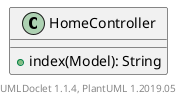 @startuml

    class HomeController [[HomeController.html]] {
        +index(Model): String
    }


    center footer UMLDoclet 1.1.4, PlantUML 1.2019.05
@enduml
